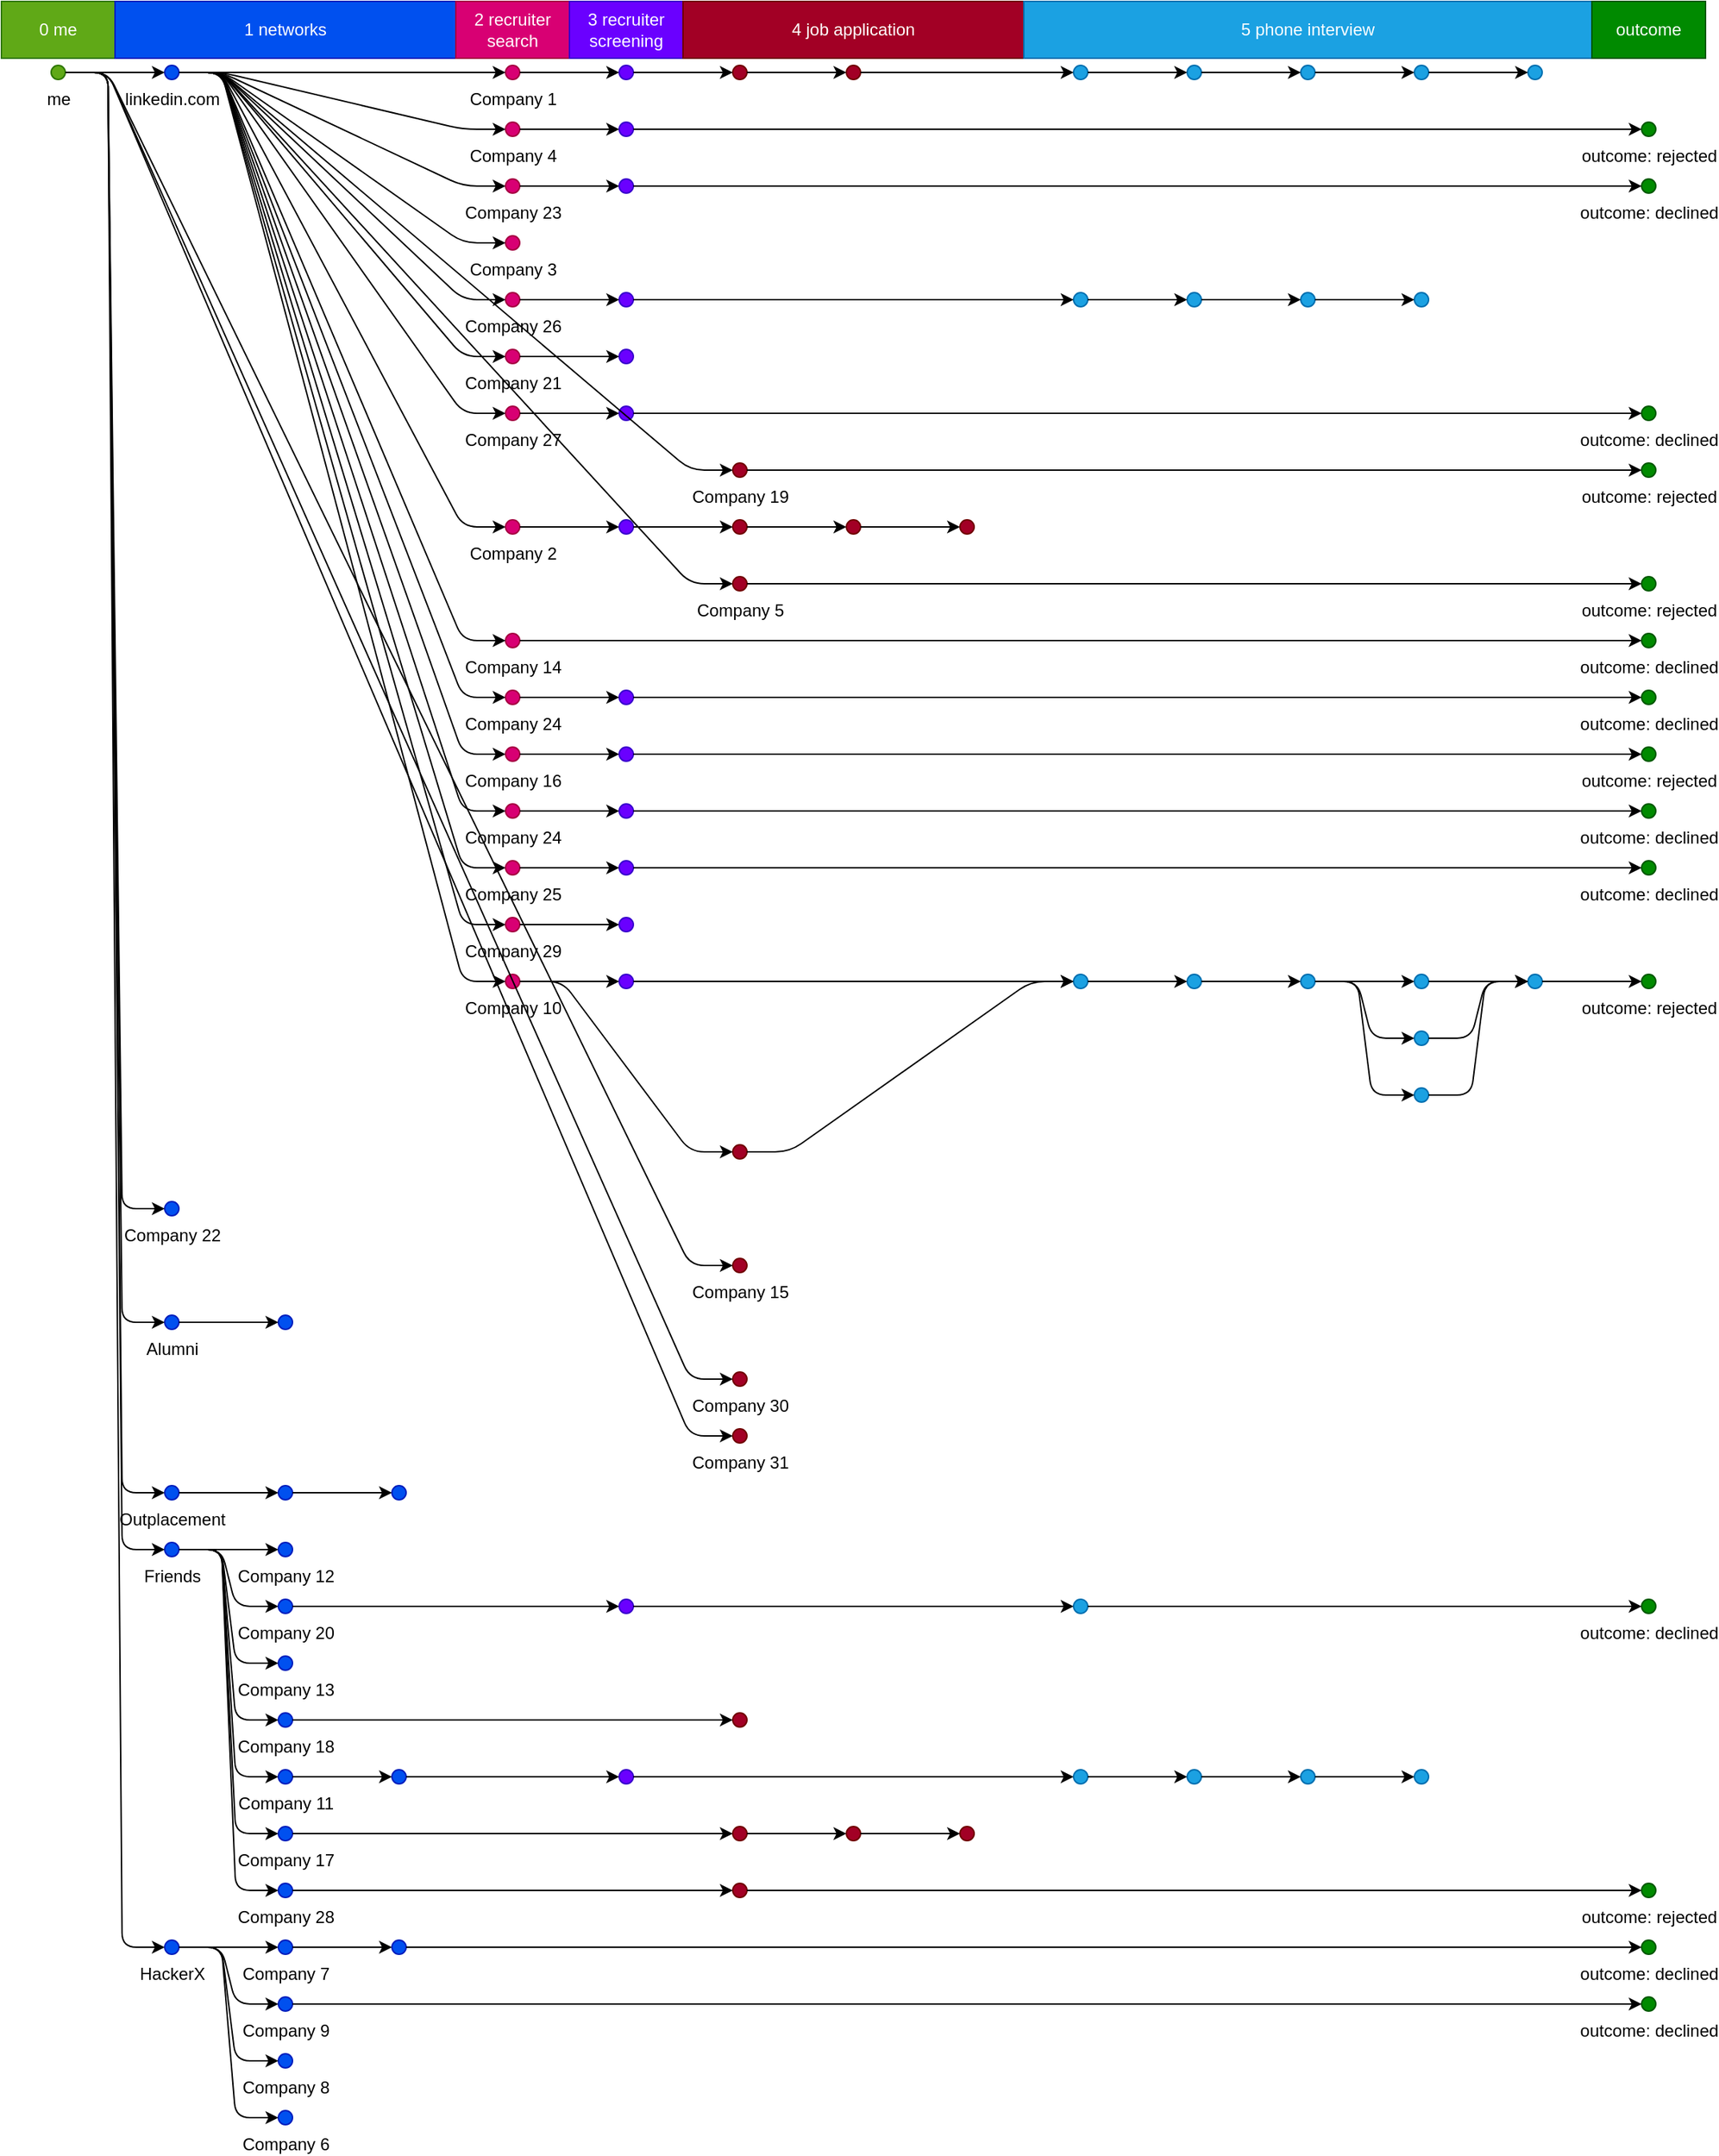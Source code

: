 <mxGraphModel dx="640" dy="480">
	<root>
		<mxCell id="root" style=""></mxCell>
		<mxCell id="layer1" style="" parent="root"></mxCell>
		<mxCell id="0 me" value="0 me" style="html=1;whiteSpace=wrap;fontColor=#ffffff;strokeColor=#2D7600;fillColor=#60A917;" parent="layer1" vertex="1">
			<mxGeometry width="80" height="40" as="geometry"></mxGeometry>
		</mxCell>
		<mxCell id="1 networks" value="1 networks" style="whiteSpace=wrap;fontColor=#ffffff;strokeColor=#001DBC;fillColor=#0050ef;html=1;" parent="layer1" vertex="1">
			<mxGeometry x="80" width="240" height="40" as="geometry"></mxGeometry>
		</mxCell>
		<mxCell id="2 recruiter search" value="2 recruiter search" style="strokeColor=#A50040;fillColor=#d80073;html=1;whiteSpace=wrap;fontColor=#ffffff;" parent="layer1" vertex="1">
			<mxGeometry x="320" width="80" height="40" as="geometry"></mxGeometry>
		</mxCell>
		<mxCell id="3 recruiter screening" value="3 recruiter screening" style="fillColor=#6a00ff;html=1;whiteSpace=wrap;fontColor=#ffffff;strokeColor=#3700CC;" parent="layer1" vertex="1">
			<mxGeometry x="400" width="80" height="40" as="geometry"></mxGeometry>
		</mxCell>
		<mxCell id="4 job application" value="4 job application" style="html=1;whiteSpace=wrap;fontColor=#ffffff;strokeColor=#6F0000;fillColor=#a20025;" parent="layer1" vertex="1">
			<mxGeometry x="480" width="240" height="40" as="geometry"></mxGeometry>
		</mxCell>
		<mxCell id="5 phone interview" value="5 phone interview" style="fontColor=#ffffff;strokeColor=#006EAF;fillColor=#1ba1e2;html=1;whiteSpace=wrap;" parent="layer1" vertex="1">
			<mxGeometry x="720" width="400" height="40" as="geometry"></mxGeometry>
		</mxCell>
		<mxCell id="outcome" value="outcome" style="html=1;whiteSpace=wrap;fontColor=#ffffff;strokeColor=#005700;fillColor=#008a00;" parent="layer1" vertex="1">
			<mxGeometry x="1120" width="80" height="40" as="geometry"></mxGeometry>
		</mxCell>
		<mxCell id="0" value="me" style="labelPosition=center;verticalLabelPosition=bottom;fontColor=#000000;fillColor=#60A917;ellipse;html=1;align=center;verticalAlign=top;strokeColor=#2D7600;aspect=fixed;" parent="layer1" vertex="1">
			<mxGeometry x="35" y="45" width="10" height="10" as="geometry"></mxGeometry>
		</mxCell>
		<mxCell id="linkedin" value="linkedin.com" style="ellipse;html=1;align=center;fillColor=#0050ef;aspect=fixed;labelPosition=center;verticalLabelPosition=bottom;verticalAlign=top;fontColor=#000000;strokeColor=#001DBC;" parent="layer1" vertex="1">
			<mxGeometry x="115" y="45" width="10" height="10" as="geometry"></mxGeometry>
		</mxCell>
		<mxCell id="1" value="Company 1" style="ellipse;labelPosition=center;align=center;verticalAlign=top;strokeColor=#A50040;aspect=fixed;html=1;verticalLabelPosition=bottom;fontColor=#000000;fillColor=#d80073;" parent="layer1" vertex="1">
			<mxGeometry x="355" y="45" width="10" height="10" as="geometry"></mxGeometry>
		</mxCell>
		<mxCell id="6" style="aspect=fixed;html=1;labelPosition=center;verticalAlign=top;strokeColor=#3700CC;fillColor=#6a00ff;ellipse;verticalLabelPosition=bottom;align=center;fontColor=#000000;" parent="layer1" vertex="1">
			<mxGeometry x="435" y="45" width="10" height="10" as="geometry"></mxGeometry>
		</mxCell>
		<mxCell id="7" style="fontColor=#000000;fillColor=#a20025;html=1;labelPosition=center;verticalLabelPosition=bottom;align=center;verticalAlign=top;ellipse;aspect=fixed;strokeColor=#6F0000;" parent="layer1" vertex="1">
			<mxGeometry x="515" y="45" width="10" height="10" as="geometry"></mxGeometry>
		</mxCell>
		<mxCell id="27" style="fillColor=#a20025;ellipse;labelPosition=center;strokeColor=#6F0000;align=center;verticalAlign=top;fontColor=#000000;aspect=fixed;html=1;verticalLabelPosition=bottom;" parent="layer1" vertex="1">
			<mxGeometry x="595" y="45" width="10" height="10" as="geometry"></mxGeometry>
		</mxCell>
		<mxCell id="53" style="strokeColor=#006EAF;fillColor=#1ba1e2;fontColor=#000000;ellipse;aspect=fixed;html=1;labelPosition=center;verticalLabelPosition=bottom;align=center;verticalAlign=top;" parent="layer1" vertex="1">
			<mxGeometry x="755" y="45" width="10" height="10" as="geometry"></mxGeometry>
		</mxCell>
		<mxCell id="72" style="ellipse;verticalLabelPosition=bottom;fontColor=#000000;strokeColor=#006EAF;verticalAlign=top;fillColor=#1ba1e2;aspect=fixed;html=1;labelPosition=center;align=center;" parent="layer1" vertex="1">
			<mxGeometry x="835" y="45" width="10" height="10" as="geometry"></mxGeometry>
		</mxCell>
		<mxCell id="73" style="aspect=fixed;labelPosition=center;verticalLabelPosition=bottom;fillColor=#1ba1e2;ellipse;html=1;align=center;verticalAlign=top;fontColor=#000000;strokeColor=#006EAF;" parent="layer1" vertex="1">
			<mxGeometry x="915" y="45" width="10" height="10" as="geometry"></mxGeometry>
		</mxCell>
		<mxCell id="74" style="ellipse;html=1;verticalLabelPosition=bottom;verticalAlign=top;strokeColor=#006EAF;aspect=fixed;labelPosition=center;align=center;fontColor=#000000;fillColor=#1ba1e2;" parent="layer1" vertex="1">
			<mxGeometry x="995" y="45" width="10" height="10" as="geometry"></mxGeometry>
		</mxCell>
		<mxCell id="75" style="fontColor=#000000;strokeColor=#006EAF;ellipse;labelPosition=center;align=center;verticalAlign=top;fillColor=#1ba1e2;aspect=fixed;html=1;verticalLabelPosition=bottom;" parent="layer1" vertex="1">
			<mxGeometry x="1075" y="45" width="10" height="10" as="geometry"></mxGeometry>
		</mxCell>
		<mxCell id="74-75" style="orthogonalLoop=1;jettySize=auto;html=1;strokeWidth=1;edgeStyle=entityRelationEdgeStyle;" parent="layer1" edge="1" source="74" target="75">
			<mxGeometry relative="1" as="geometry"></mxGeometry>
		</mxCell>
		<mxCell id="73-74" style="edgeStyle=entityRelationEdgeStyle;orthogonalLoop=1;jettySize=auto;html=1;strokeWidth=1;" parent="layer1" edge="1" source="73" target="74">
			<mxGeometry relative="1" as="geometry"></mxGeometry>
		</mxCell>
		<mxCell id="72-73" style="jettySize=auto;html=1;strokeWidth=1;edgeStyle=entityRelationEdgeStyle;orthogonalLoop=1;" parent="layer1" edge="1" source="72" target="73">
			<mxGeometry relative="1" as="geometry"></mxGeometry>
		</mxCell>
		<mxCell id="53-72" style="edgeStyle=entityRelationEdgeStyle;orthogonalLoop=1;jettySize=auto;html=1;strokeWidth=1;" parent="layer1" edge="1" source="53" target="72">
			<mxGeometry relative="1" as="geometry"></mxGeometry>
		</mxCell>
		<mxCell id="27-53" style="jettySize=auto;html=1;strokeWidth=1;edgeStyle=entityRelationEdgeStyle;orthogonalLoop=1;" parent="layer1" edge="1" source="27" target="53">
			<mxGeometry relative="1" as="geometry"></mxGeometry>
		</mxCell>
		<mxCell id="7-27" style="html=1;strokeWidth=1;edgeStyle=entityRelationEdgeStyle;orthogonalLoop=1;jettySize=auto;" parent="layer1" edge="1" source="7" target="27">
			<mxGeometry relative="1" as="geometry"></mxGeometry>
		</mxCell>
		<mxCell id="6-7" style="edgeStyle=entityRelationEdgeStyle;orthogonalLoop=1;jettySize=auto;html=1;strokeWidth=1;" parent="layer1" edge="1" source="6" target="7">
			<mxGeometry relative="1" as="geometry"></mxGeometry>
		</mxCell>
		<mxCell id="1-6" style="edgeStyle=entityRelationEdgeStyle;orthogonalLoop=1;jettySize=auto;html=1;strokeWidth=1;" parent="layer1" edge="1" source="1" target="6">
			<mxGeometry relative="1" as="geometry"></mxGeometry>
		</mxCell>
		<mxCell id="linkedin-1" style="jettySize=auto;html=1;strokeWidth=1;edgeStyle=entityRelationEdgeStyle;orthogonalLoop=1;" parent="layer1" edge="1" source="linkedin" target="1">
			<mxGeometry relative="1" as="geometry"></mxGeometry>
		</mxCell>
		<mxCell id="5" value="Company 4" style="ellipse;verticalAlign=top;fontColor=#000000;aspect=fixed;html=1;labelPosition=center;verticalLabelPosition=bottom;align=center;strokeColor=#A50040;fillColor=#d80073;" parent="layer1" vertex="1">
			<mxGeometry x="355" y="85" width="10" height="10" as="geometry"></mxGeometry>
		</mxCell>
		<mxCell id="20" style="aspect=fixed;verticalLabelPosition=bottom;strokeColor=#3700CC;fillColor=#6a00ff;ellipse;html=1;labelPosition=center;align=center;verticalAlign=top;fontColor=#000000;" parent="layer1" vertex="1">
			<mxGeometry x="435" y="85" width="10" height="10" as="geometry"></mxGeometry>
		</mxCell>
		<mxCell id="20rejected" value="outcome: rejected" style="ellipse;align=center;fontColor=#000000;fillColor=#008a00;aspect=fixed;html=1;labelPosition=center;verticalLabelPosition=bottom;verticalAlign=top;strokeColor=#005700;" parent="layer1" vertex="1">
			<mxGeometry x="1155" y="85" width="10" height="10" as="geometry"></mxGeometry>
		</mxCell>
		<mxCell id="20-20rejected" style="edgeStyle=entityRelationEdgeStyle;orthogonalLoop=1;jettySize=auto;html=1;strokeWidth=1;" parent="layer1" edge="1" source="20" target="20rejected">
			<mxGeometry relative="1" as="geometry"></mxGeometry>
		</mxCell>
		<mxCell id="5-20" style="edgeStyle=entityRelationEdgeStyle;orthogonalLoop=1;jettySize=auto;html=1;strokeWidth=1;" parent="layer1" edge="1" source="5" target="20">
			<mxGeometry relative="1" as="geometry"></mxGeometry>
		</mxCell>
		<mxCell id="linkedin-5" style="edgeStyle=entityRelationEdgeStyle;orthogonalLoop=1;jettySize=auto;html=1;strokeWidth=1;" parent="layer1" edge="1" source="linkedin" target="5">
			<mxGeometry relative="1" as="geometry"></mxGeometry>
		</mxCell>
		<mxCell id="45" value="Company 23" style="labelPosition=center;verticalLabelPosition=bottom;align=center;verticalAlign=top;fillColor=#d80073;ellipse;aspect=fixed;html=1;fontColor=#000000;strokeColor=#A50040;" parent="layer1" vertex="1">
			<mxGeometry x="355" y="125" width="10" height="10" as="geometry"></mxGeometry>
		</mxCell>
		<mxCell id="46" style="labelPosition=center;verticalAlign=top;fontColor=#000000;fillColor=#6a00ff;ellipse;aspect=fixed;align=center;strokeColor=#3700CC;html=1;verticalLabelPosition=bottom;" parent="layer1" vertex="1">
			<mxGeometry x="435" y="125" width="10" height="10" as="geometry"></mxGeometry>
		</mxCell>
		<mxCell id="46declined" value="outcome: declined" style="align=center;verticalAlign=top;fillColor=#008a00;aspect=fixed;verticalLabelPosition=bottom;labelPosition=center;fontColor=#000000;strokeColor=#005700;ellipse;html=1;" parent="layer1" vertex="1">
			<mxGeometry x="1155" y="125" width="10" height="10" as="geometry"></mxGeometry>
		</mxCell>
		<mxCell id="46-46declined" style="jettySize=auto;html=1;strokeWidth=1;edgeStyle=entityRelationEdgeStyle;orthogonalLoop=1;" parent="layer1" edge="1" source="46" target="46declined">
			<mxGeometry relative="1" as="geometry"></mxGeometry>
		</mxCell>
		<mxCell id="45-46" style="edgeStyle=entityRelationEdgeStyle;orthogonalLoop=1;jettySize=auto;html=1;strokeWidth=1;" parent="layer1" edge="1" source="45" target="46">
			<mxGeometry relative="1" as="geometry"></mxGeometry>
		</mxCell>
		<mxCell id="linkedin-45" style="jettySize=auto;html=1;strokeWidth=1;edgeStyle=entityRelationEdgeStyle;orthogonalLoop=1;" parent="layer1" edge="1" source="linkedin" target="45">
			<mxGeometry relative="1" as="geometry"></mxGeometry>
		</mxCell>
		<mxCell id="3" value="Company 3" style="ellipse;aspect=fixed;labelPosition=center;verticalLabelPosition=bottom;fillColor=#d80073;html=1;align=center;verticalAlign=top;fontColor=#000000;strokeColor=#A50040;" parent="layer1" vertex="1">
			<mxGeometry x="355" y="165" width="10" height="10" as="geometry"></mxGeometry>
		</mxCell>
		<mxCell id="linkedin-3" style="html=1;strokeWidth=1;edgeStyle=entityRelationEdgeStyle;orthogonalLoop=1;jettySize=auto;" parent="layer1" edge="1" source="linkedin" target="3">
			<mxGeometry relative="1" as="geometry"></mxGeometry>
		</mxCell>
		<mxCell id="59" value="Company 26" style="ellipse;aspect=fixed;labelPosition=center;verticalLabelPosition=bottom;verticalAlign=top;fontColor=#000000;html=1;align=center;strokeColor=#A50040;fillColor=#d80073;" parent="layer1" vertex="1">
			<mxGeometry x="355" y="205" width="10" height="10" as="geometry"></mxGeometry>
		</mxCell>
		<mxCell id="60" style="verticalLabelPosition=bottom;strokeColor=#3700CC;fillColor=#6a00ff;ellipse;aspect=fixed;align=center;verticalAlign=top;fontColor=#000000;html=1;labelPosition=center;" parent="layer1" vertex="1">
			<mxGeometry x="435" y="205" width="10" height="10" as="geometry"></mxGeometry>
		</mxCell>
		<mxCell id="68" style="aspect=fixed;verticalLabelPosition=bottom;verticalAlign=top;fontColor=#000000;strokeColor=#006EAF;ellipse;html=1;labelPosition=center;align=center;fillColor=#1ba1e2;" parent="layer1" vertex="1">
			<mxGeometry x="755" y="205" width="10" height="10" as="geometry"></mxGeometry>
		</mxCell>
		<mxCell id="79" style="ellipse;aspect=fixed;align=center;strokeColor=#006EAF;html=1;labelPosition=center;verticalLabelPosition=bottom;verticalAlign=top;fontColor=#000000;fillColor=#1ba1e2;" parent="layer1" vertex="1">
			<mxGeometry x="835" y="205" width="10" height="10" as="geometry"></mxGeometry>
		</mxCell>
		<mxCell id="80" style="aspect=fixed;labelPosition=center;align=center;strokeColor=#006EAF;fontColor=#000000;fillColor=#1ba1e2;ellipse;html=1;verticalLabelPosition=bottom;verticalAlign=top;" parent="layer1" vertex="1">
			<mxGeometry x="915" y="205" width="10" height="10" as="geometry"></mxGeometry>
		</mxCell>
		<mxCell id="81" style="fillColor=#1ba1e2;labelPosition=center;verticalLabelPosition=bottom;html=1;align=center;verticalAlign=top;fontColor=#000000;strokeColor=#006EAF;ellipse;aspect=fixed;" parent="layer1" vertex="1">
			<mxGeometry x="995" y="205" width="10" height="10" as="geometry"></mxGeometry>
		</mxCell>
		<mxCell id="80-81" style="edgeStyle=entityRelationEdgeStyle;orthogonalLoop=1;jettySize=auto;html=1;strokeWidth=1;" parent="layer1" edge="1" source="80" target="81">
			<mxGeometry relative="1" as="geometry"></mxGeometry>
		</mxCell>
		<mxCell id="79-80" style="html=1;strokeWidth=1;edgeStyle=entityRelationEdgeStyle;orthogonalLoop=1;jettySize=auto;" parent="layer1" edge="1" source="79" target="80">
			<mxGeometry relative="1" as="geometry"></mxGeometry>
		</mxCell>
		<mxCell id="68-79" style="edgeStyle=entityRelationEdgeStyle;orthogonalLoop=1;jettySize=auto;html=1;strokeWidth=1;" parent="layer1" edge="1" source="68" target="79">
			<mxGeometry relative="1" as="geometry"></mxGeometry>
		</mxCell>
		<mxCell id="60-68" style="edgeStyle=entityRelationEdgeStyle;orthogonalLoop=1;jettySize=auto;html=1;strokeWidth=1;" parent="layer1" edge="1" source="60" target="68">
			<mxGeometry relative="1" as="geometry"></mxGeometry>
		</mxCell>
		<mxCell id="59-60" style="edgeStyle=entityRelationEdgeStyle;orthogonalLoop=1;jettySize=auto;html=1;strokeWidth=1;" parent="layer1" edge="1" source="59" target="60">
			<mxGeometry relative="1" as="geometry"></mxGeometry>
		</mxCell>
		<mxCell id="linkedin-59" style="html=1;strokeWidth=1;edgeStyle=entityRelationEdgeStyle;orthogonalLoop=1;jettySize=auto;" parent="layer1" edge="1" source="linkedin" target="59">
			<mxGeometry relative="1" as="geometry"></mxGeometry>
		</mxCell>
		<mxCell id="41" value="Company 21" style="fillColor=#d80073;html=1;verticalLabelPosition=bottom;fontColor=#000000;align=center;verticalAlign=top;strokeColor=#A50040;ellipse;aspect=fixed;labelPosition=center;" parent="layer1" vertex="1">
			<mxGeometry x="355" y="245" width="10" height="10" as="geometry"></mxGeometry>
		</mxCell>
		<mxCell id="43" style="fillColor=#6a00ff;ellipse;aspect=fixed;labelPosition=center;align=center;strokeColor=#3700CC;html=1;verticalLabelPosition=bottom;verticalAlign=top;fontColor=#000000;" parent="layer1" vertex="1">
			<mxGeometry x="435" y="245" width="10" height="10" as="geometry"></mxGeometry>
		</mxCell>
		<mxCell id="41-43" style="orthogonalLoop=1;jettySize=auto;html=1;strokeWidth=1;edgeStyle=entityRelationEdgeStyle;" parent="layer1" edge="1" source="41" target="43">
			<mxGeometry relative="1" as="geometry"></mxGeometry>
		</mxCell>
		<mxCell id="linkedin-41" style="edgeStyle=entityRelationEdgeStyle;orthogonalLoop=1;jettySize=auto;html=1;strokeWidth=1;" parent="layer1" edge="1" source="linkedin" target="41">
			<mxGeometry relative="1" as="geometry"></mxGeometry>
		</mxCell>
		<mxCell id="62" value="Company 27" style="ellipse;aspect=fixed;verticalLabelPosition=bottom;fontColor=#000000;fillColor=#d80073;html=1;labelPosition=center;align=center;verticalAlign=top;strokeColor=#A50040;" parent="layer1" vertex="1">
			<mxGeometry x="355" y="285" width="10" height="10" as="geometry"></mxGeometry>
		</mxCell>
		<mxCell id="63" style="strokeColor=#3700CC;verticalLabelPosition=bottom;fontColor=#000000;html=1;labelPosition=center;align=center;verticalAlign=top;fillColor=#6a00ff;ellipse;aspect=fixed;" parent="layer1" vertex="1">
			<mxGeometry x="435" y="285" width="10" height="10" as="geometry"></mxGeometry>
		</mxCell>
		<mxCell id="63declined" value="outcome: declined" style="aspect=fixed;verticalAlign=top;strokeColor=#005700;ellipse;html=1;labelPosition=center;verticalLabelPosition=bottom;align=center;fontColor=#000000;fillColor=#008a00;" parent="layer1" vertex="1">
			<mxGeometry x="1155" y="285" width="10" height="10" as="geometry"></mxGeometry>
		</mxCell>
		<mxCell id="63-63declined" style="orthogonalLoop=1;jettySize=auto;html=1;strokeWidth=1;edgeStyle=entityRelationEdgeStyle;" parent="layer1" edge="1" source="63" target="63declined">
			<mxGeometry relative="1" as="geometry"></mxGeometry>
		</mxCell>
		<mxCell id="62-63" style="html=1;strokeWidth=1;edgeStyle=entityRelationEdgeStyle;orthogonalLoop=1;jettySize=auto;" parent="layer1" edge="1" source="62" target="63">
			<mxGeometry relative="1" as="geometry"></mxGeometry>
		</mxCell>
		<mxCell id="linkedin-62" style="edgeStyle=entityRelationEdgeStyle;orthogonalLoop=1;jettySize=auto;html=1;strokeWidth=1;" parent="layer1" edge="1" source="linkedin" target="62">
			<mxGeometry relative="1" as="geometry"></mxGeometry>
		</mxCell>
		<mxCell id="37" value="Company 19" style="ellipse;aspect=fixed;verticalAlign=top;fontColor=#000000;fillColor=#a20025;html=1;labelPosition=center;verticalLabelPosition=bottom;align=center;strokeColor=#6F0000;" parent="layer1" vertex="1">
			<mxGeometry x="515" y="325" width="10" height="10" as="geometry"></mxGeometry>
		</mxCell>
		<mxCell id="37rejected" value="outcome: rejected" style="aspect=fixed;html=1;ellipse;labelPosition=center;verticalLabelPosition=bottom;align=center;verticalAlign=top;fontColor=#000000;strokeColor=#005700;fillColor=#008a00;" parent="layer1" vertex="1">
			<mxGeometry x="1155" y="325" width="10" height="10" as="geometry"></mxGeometry>
		</mxCell>
		<mxCell id="37-37rejected" style="strokeWidth=1;edgeStyle=entityRelationEdgeStyle;orthogonalLoop=1;jettySize=auto;html=1;" parent="layer1" edge="1" source="37" target="37rejected">
			<mxGeometry relative="1" as="geometry"></mxGeometry>
		</mxCell>
		<mxCell id="linkedin-37" style="edgeStyle=entityRelationEdgeStyle;orthogonalLoop=1;jettySize=auto;html=1;strokeWidth=1;" parent="layer1" edge="1" source="linkedin" target="37">
			<mxGeometry relative="1" as="geometry"></mxGeometry>
		</mxCell>
		<mxCell id="2" value="Company 2" style="ellipse;aspect=fixed;html=1;labelPosition=center;verticalLabelPosition=bottom;verticalAlign=top;fillColor=#d80073;align=center;fontColor=#000000;strokeColor=#A50040;" parent="layer1" vertex="1">
			<mxGeometry x="355" y="365" width="10" height="10" as="geometry"></mxGeometry>
		</mxCell>
		<mxCell id="9" style="ellipse;aspect=fixed;fontColor=#000000;strokeColor=#3700CC;fillColor=#6a00ff;html=1;labelPosition=center;verticalLabelPosition=bottom;align=center;verticalAlign=top;" parent="layer1" vertex="1">
			<mxGeometry x="435" y="365" width="10" height="10" as="geometry"></mxGeometry>
		</mxCell>
		<mxCell id="23" style="labelPosition=center;fillColor=#a20025;ellipse;aspect=fixed;align=center;verticalAlign=top;fontColor=#000000;strokeColor=#6F0000;html=1;verticalLabelPosition=bottom;" parent="layer1" vertex="1">
			<mxGeometry x="515" y="365" width="10" height="10" as="geometry"></mxGeometry>
		</mxCell>
		<mxCell id="57" style="ellipse;strokeColor=#6F0000;verticalAlign=top;fontColor=#000000;fillColor=#a20025;aspect=fixed;html=1;labelPosition=center;verticalLabelPosition=bottom;align=center;" parent="layer1" vertex="1">
			<mxGeometry x="595" y="365" width="10" height="10" as="geometry"></mxGeometry>
		</mxCell>
		<mxCell id="77" style="ellipse;aspect=fixed;labelPosition=center;verticalAlign=top;strokeColor=#6F0000;fillColor=#a20025;html=1;verticalLabelPosition=bottom;align=center;fontColor=#000000;" parent="layer1" vertex="1">
			<mxGeometry x="675" y="365" width="10" height="10" as="geometry"></mxGeometry>
		</mxCell>
		<mxCell id="57-77" style="edgeStyle=entityRelationEdgeStyle;orthogonalLoop=1;jettySize=auto;html=1;strokeWidth=1;" parent="layer1" edge="1" source="57" target="77">
			<mxGeometry relative="1" as="geometry"></mxGeometry>
		</mxCell>
		<mxCell id="23-57" style="jettySize=auto;html=1;strokeWidth=1;edgeStyle=entityRelationEdgeStyle;orthogonalLoop=1;" parent="layer1" edge="1" source="23" target="57">
			<mxGeometry relative="1" as="geometry"></mxGeometry>
		</mxCell>
		<mxCell id="9-23" style="orthogonalLoop=1;jettySize=auto;html=1;strokeWidth=1;edgeStyle=entityRelationEdgeStyle;" parent="layer1" edge="1" source="9" target="23">
			<mxGeometry relative="1" as="geometry"></mxGeometry>
		</mxCell>
		<mxCell id="2-9" style="edgeStyle=entityRelationEdgeStyle;orthogonalLoop=1;jettySize=auto;html=1;strokeWidth=1;" parent="layer1" edge="1" source="2" target="9">
			<mxGeometry relative="1" as="geometry"></mxGeometry>
		</mxCell>
		<mxCell id="linkedin-2" style="edgeStyle=entityRelationEdgeStyle;orthogonalLoop=1;jettySize=auto;html=1;strokeWidth=1;" parent="layer1" edge="1" source="linkedin" target="2">
			<mxGeometry relative="1" as="geometry"></mxGeometry>
		</mxCell>
		<mxCell id="8" value="Company 5" style="aspect=fixed;labelPosition=center;verticalLabelPosition=bottom;align=center;ellipse;html=1;verticalAlign=top;fontColor=#000000;strokeColor=#6F0000;fillColor=#a20025;" parent="layer1" vertex="1">
			<mxGeometry x="515" y="405" width="10" height="10" as="geometry"></mxGeometry>
		</mxCell>
		<mxCell id="8rejected" value="outcome: rejected" style="aspect=fixed;align=center;verticalAlign=top;verticalLabelPosition=bottom;fontColor=#000000;strokeColor=#005700;fillColor=#008a00;ellipse;html=1;labelPosition=center;" parent="layer1" vertex="1">
			<mxGeometry x="1155" y="405" width="10" height="10" as="geometry"></mxGeometry>
		</mxCell>
		<mxCell id="8-8rejected" style="strokeWidth=1;edgeStyle=entityRelationEdgeStyle;orthogonalLoop=1;jettySize=auto;html=1;" parent="layer1" edge="1" source="8" target="8rejected">
			<mxGeometry relative="1" as="geometry"></mxGeometry>
		</mxCell>
		<mxCell id="linkedin-8" style="edgeStyle=entityRelationEdgeStyle;orthogonalLoop=1;jettySize=auto;html=1;strokeWidth=1;" parent="layer1" edge="1" source="linkedin" target="8">
			<mxGeometry relative="1" as="geometry"></mxGeometry>
		</mxCell>
		<mxCell id="24" value="Company 14" style="align=center;strokeColor=#A50040;html=1;labelPosition=center;verticalLabelPosition=bottom;verticalAlign=top;fontColor=#000000;fillColor=#d80073;ellipse;aspect=fixed;" parent="layer1" vertex="1">
			<mxGeometry x="355" y="445" width="10" height="10" as="geometry"></mxGeometry>
		</mxCell>
		<mxCell id="24declined" value="outcome: declined" style="ellipse;html=1;labelPosition=center;align=center;fillColor=#008a00;aspect=fixed;verticalLabelPosition=bottom;verticalAlign=top;fontColor=#000000;strokeColor=#005700;" parent="layer1" vertex="1">
			<mxGeometry x="1155" y="445" width="10" height="10" as="geometry"></mxGeometry>
		</mxCell>
		<mxCell id="24-24declined" style="edgeStyle=entityRelationEdgeStyle;orthogonalLoop=1;jettySize=auto;html=1;strokeWidth=1;" parent="layer1" edge="1" source="24" target="24declined">
			<mxGeometry relative="1" as="geometry"></mxGeometry>
		</mxCell>
		<mxCell id="linkedin-24" style="orthogonalLoop=1;jettySize=auto;html=1;strokeWidth=1;edgeStyle=entityRelationEdgeStyle;" parent="layer1" edge="1" source="linkedin" target="24">
			<mxGeometry relative="1" as="geometry"></mxGeometry>
		</mxCell>
		<mxCell id="47" value="Company 24" style="strokeColor=#A50040;fillColor=#d80073;html=1;labelPosition=center;verticalLabelPosition=bottom;fontColor=#000000;ellipse;aspect=fixed;align=center;verticalAlign=top;" parent="layer1" vertex="1">
			<mxGeometry x="355" y="485" width="10" height="10" as="geometry"></mxGeometry>
		</mxCell>
		<mxCell id="48" style="fontColor=#000000;strokeColor=#3700CC;fillColor=#6a00ff;ellipse;html=1;labelPosition=center;align=center;verticalAlign=top;aspect=fixed;verticalLabelPosition=bottom;" parent="layer1" vertex="1">
			<mxGeometry x="435" y="485" width="10" height="10" as="geometry"></mxGeometry>
		</mxCell>
		<mxCell id="48declined" value="outcome: declined" style="html=1;align=center;verticalAlign=top;strokeColor=#005700;aspect=fixed;labelPosition=center;verticalLabelPosition=bottom;fontColor=#000000;fillColor=#008a00;ellipse;" parent="layer1" vertex="1">
			<mxGeometry x="1155" y="485" width="10" height="10" as="geometry"></mxGeometry>
		</mxCell>
		<mxCell id="48-48declined" style="edgeStyle=entityRelationEdgeStyle;orthogonalLoop=1;jettySize=auto;html=1;strokeWidth=1;" parent="layer1" edge="1" source="48" target="48declined">
			<mxGeometry relative="1" as="geometry"></mxGeometry>
		</mxCell>
		<mxCell id="47-48" style="edgeStyle=entityRelationEdgeStyle;orthogonalLoop=1;jettySize=auto;html=1;strokeWidth=1;" parent="layer1" edge="1" source="47" target="48">
			<mxGeometry relative="1" as="geometry"></mxGeometry>
		</mxCell>
		<mxCell id="linkedin-47" style="html=1;strokeWidth=1;edgeStyle=entityRelationEdgeStyle;orthogonalLoop=1;jettySize=auto;" parent="layer1" edge="1" source="linkedin" target="47">
			<mxGeometry relative="1" as="geometry"></mxGeometry>
		</mxCell>
		<mxCell id="31" value="Company 16" style="ellipse;verticalLabelPosition=bottom;align=center;verticalAlign=top;fillColor=#d80073;aspect=fixed;html=1;labelPosition=center;fontColor=#000000;strokeColor=#A50040;" parent="layer1" vertex="1">
			<mxGeometry x="355" y="525" width="10" height="10" as="geometry"></mxGeometry>
		</mxCell>
		<mxCell id="32" style="labelPosition=center;fontColor=#000000;fillColor=#6a00ff;ellipse;aspect=fixed;html=1;verticalLabelPosition=bottom;align=center;verticalAlign=top;strokeColor=#3700CC;" parent="layer1" vertex="1">
			<mxGeometry x="435" y="525" width="10" height="10" as="geometry"></mxGeometry>
		</mxCell>
		<mxCell id="32rejected" value="outcome: rejected" style="fillColor=#008a00;aspect=fixed;labelPosition=center;verticalLabelPosition=bottom;align=center;verticalAlign=top;fontColor=#000000;ellipse;html=1;strokeColor=#005700;" parent="layer1" vertex="1">
			<mxGeometry x="1155" y="525" width="10" height="10" as="geometry"></mxGeometry>
		</mxCell>
		<mxCell id="32-32rejected" style="strokeWidth=1;edgeStyle=entityRelationEdgeStyle;orthogonalLoop=1;jettySize=auto;html=1;" parent="layer1" edge="1" source="32" target="32rejected">
			<mxGeometry relative="1" as="geometry"></mxGeometry>
		</mxCell>
		<mxCell id="31-32" style="strokeWidth=1;edgeStyle=entityRelationEdgeStyle;orthogonalLoop=1;jettySize=auto;html=1;" parent="layer1" edge="1" source="31" target="32">
			<mxGeometry relative="1" as="geometry"></mxGeometry>
		</mxCell>
		<mxCell id="linkedin-31" style="edgeStyle=entityRelationEdgeStyle;orthogonalLoop=1;jettySize=auto;html=1;strokeWidth=1;" parent="layer1" edge="1" source="linkedin" target="31">
			<mxGeometry relative="1" as="geometry"></mxGeometry>
		</mxCell>
		<mxCell id="64" value="Company 24" style="ellipse;labelPosition=center;verticalLabelPosition=bottom;verticalAlign=top;fontColor=#000000;fillColor=#d80073;aspect=fixed;html=1;align=center;strokeColor=#A50040;" parent="layer1" vertex="1">
			<mxGeometry x="355" y="565" width="10" height="10" as="geometry"></mxGeometry>
		</mxCell>
		<mxCell id="67" style="labelPosition=center;fillColor=#6a00ff;ellipse;aspect=fixed;align=center;verticalAlign=top;fontColor=#000000;strokeColor=#3700CC;html=1;verticalLabelPosition=bottom;" parent="layer1" vertex="1">
			<mxGeometry x="435" y="565" width="10" height="10" as="geometry"></mxGeometry>
		</mxCell>
		<mxCell id="67declined" value="outcome: declined" style="align=center;verticalAlign=top;strokeColor=#005700;fillColor=#008a00;ellipse;aspect=fixed;html=1;labelPosition=center;verticalLabelPosition=bottom;fontColor=#000000;" parent="layer1" vertex="1">
			<mxGeometry x="1155" y="565" width="10" height="10" as="geometry"></mxGeometry>
		</mxCell>
		<mxCell id="67-67declined" style="jettySize=auto;html=1;strokeWidth=1;edgeStyle=entityRelationEdgeStyle;orthogonalLoop=1;" parent="layer1" edge="1" source="67" target="67declined">
			<mxGeometry relative="1" as="geometry"></mxGeometry>
		</mxCell>
		<mxCell id="64-67" style="jettySize=auto;html=1;strokeWidth=1;edgeStyle=entityRelationEdgeStyle;orthogonalLoop=1;" parent="layer1" edge="1" source="64" target="67">
			<mxGeometry relative="1" as="geometry"></mxGeometry>
		</mxCell>
		<mxCell id="linkedin-64" style="edgeStyle=entityRelationEdgeStyle;orthogonalLoop=1;jettySize=auto;html=1;strokeWidth=1;" parent="layer1" edge="1" source="linkedin" target="64">
			<mxGeometry relative="1" as="geometry"></mxGeometry>
		</mxCell>
		<mxCell id="49" value="Company 25" style="ellipse;labelPosition=center;verticalLabelPosition=bottom;align=center;fillColor=#d80073;aspect=fixed;html=1;verticalAlign=top;fontColor=#000000;strokeColor=#A50040;" parent="layer1" vertex="1">
			<mxGeometry x="355" y="605" width="10" height="10" as="geometry"></mxGeometry>
		</mxCell>
		<mxCell id="50" style="aspect=fixed;html=1;verticalLabelPosition=bottom;align=center;verticalAlign=top;fillColor=#6a00ff;ellipse;labelPosition=center;fontColor=#000000;strokeColor=#3700CC;" parent="layer1" vertex="1">
			<mxGeometry x="435" y="605" width="10" height="10" as="geometry"></mxGeometry>
		</mxCell>
		<mxCell id="50declined" value="outcome: declined" style="ellipse;aspect=fixed;html=1;verticalLabelPosition=bottom;align=center;fontColor=#000000;labelPosition=center;verticalAlign=top;strokeColor=#005700;fillColor=#008a00;" parent="layer1" vertex="1">
			<mxGeometry x="1155" y="605" width="10" height="10" as="geometry"></mxGeometry>
		</mxCell>
		<mxCell id="50-50declined" style="html=1;strokeWidth=1;edgeStyle=entityRelationEdgeStyle;orthogonalLoop=1;jettySize=auto;" parent="layer1" edge="1" source="50" target="50declined">
			<mxGeometry relative="1" as="geometry"></mxGeometry>
		</mxCell>
		<mxCell id="49-50" style="edgeStyle=entityRelationEdgeStyle;orthogonalLoop=1;jettySize=auto;html=1;strokeWidth=1;" parent="layer1" edge="1" source="49" target="50">
			<mxGeometry relative="1" as="geometry"></mxGeometry>
		</mxCell>
		<mxCell id="linkedin-49" style="edgeStyle=entityRelationEdgeStyle;orthogonalLoop=1;jettySize=auto;html=1;strokeWidth=1;" parent="layer1" edge="1" source="linkedin" target="49">
			<mxGeometry relative="1" as="geometry"></mxGeometry>
		</mxCell>
		<mxCell id="65" value="Company 29" style="ellipse;labelPosition=center;verticalLabelPosition=bottom;align=center;fontColor=#000000;strokeColor=#A50040;fillColor=#d80073;aspect=fixed;html=1;verticalAlign=top;" parent="layer1" vertex="1">
			<mxGeometry x="355" y="645" width="10" height="10" as="geometry"></mxGeometry>
		</mxCell>
		<mxCell id="66" style="html=1;align=center;verticalAlign=top;fontColor=#000000;fillColor=#6a00ff;aspect=fixed;labelPosition=center;verticalLabelPosition=bottom;strokeColor=#3700CC;ellipse;" parent="layer1" vertex="1">
			<mxGeometry x="435" y="645" width="10" height="10" as="geometry"></mxGeometry>
		</mxCell>
		<mxCell id="65-66" style="jettySize=auto;html=1;strokeWidth=1;edgeStyle=entityRelationEdgeStyle;orthogonalLoop=1;" parent="layer1" edge="1" source="65" target="66">
			<mxGeometry relative="1" as="geometry"></mxGeometry>
		</mxCell>
		<mxCell id="linkedin-65" style="strokeWidth=1;edgeStyle=entityRelationEdgeStyle;orthogonalLoop=1;jettySize=auto;html=1;" parent="layer1" edge="1" source="linkedin" target="65">
			<mxGeometry relative="1" as="geometry"></mxGeometry>
		</mxCell>
		<mxCell id="15" value="Company 10" style="ellipse;verticalAlign=top;strokeColor=#A50040;fillColor=#d80073;aspect=fixed;html=1;labelPosition=center;verticalLabelPosition=bottom;align=center;fontColor=#000000;" parent="layer1" vertex="1">
			<mxGeometry x="355" y="685" width="10" height="10" as="geometry"></mxGeometry>
		</mxCell>
		<mxCell id="44" style="aspect=fixed;labelPosition=center;verticalLabelPosition=bottom;ellipse;html=1;align=center;verticalAlign=top;fontColor=#000000;strokeColor=#3700CC;fillColor=#6a00ff;" parent="layer1" vertex="1">
			<mxGeometry x="435" y="685" width="10" height="10" as="geometry"></mxGeometry>
		</mxCell>
		<mxCell id="55" style="labelPosition=center;verticalAlign=top;fontColor=#000000;strokeColor=#006EAF;ellipse;aspect=fixed;html=1;verticalLabelPosition=bottom;align=center;fillColor=#1ba1e2;" parent="layer1" vertex="1">
			<mxGeometry x="755" y="685" width="10" height="10" as="geometry"></mxGeometry>
		</mxCell>
		<mxCell id="56" style="verticalLabelPosition=bottom;fontColor=#000000;fillColor=#1ba1e2;ellipse;aspect=fixed;html=1;labelPosition=center;align=center;verticalAlign=top;strokeColor=#006EAF;" parent="layer1" vertex="1">
			<mxGeometry x="835" y="685" width="10" height="10" as="geometry"></mxGeometry>
		</mxCell>
		<mxCell id="58" style="strokeColor=#006EAF;fillColor=#1ba1e2;ellipse;html=1;align=center;verticalAlign=top;aspect=fixed;labelPosition=center;verticalLabelPosition=bottom;fontColor=#000000;" parent="layer1" vertex="1">
			<mxGeometry x="915" y="685" width="10" height="10" as="geometry"></mxGeometry>
		</mxCell>
		<mxCell id="71" style="align=center;verticalAlign=top;fontColor=#000000;fillColor=#1ba1e2;aspect=fixed;html=1;verticalLabelPosition=bottom;strokeColor=#006EAF;ellipse;labelPosition=center;" parent="layer1" vertex="1">
			<mxGeometry x="995" y="685" width="10" height="10" as="geometry"></mxGeometry>
		</mxCell>
		<mxCell id="83" style="ellipse;aspect=fixed;labelPosition=center;verticalAlign=top;fontColor=#000000;strokeColor=#006EAF;html=1;verticalLabelPosition=bottom;align=center;fillColor=#1ba1e2;" parent="layer1" vertex="1">
			<mxGeometry x="1075" y="685" width="10" height="10" as="geometry"></mxGeometry>
		</mxCell>
		<mxCell id="83rejected" value="outcome: rejected" style="verticalAlign=top;fontColor=#000000;ellipse;aspect=fixed;align=center;strokeColor=#005700;fillColor=#008a00;html=1;labelPosition=center;verticalLabelPosition=bottom;" parent="layer1" vertex="1">
			<mxGeometry x="1155" y="685" width="10" height="10" as="geometry"></mxGeometry>
		</mxCell>
		<mxCell id="83-83rejected" style="strokeWidth=1;edgeStyle=entityRelationEdgeStyle;orthogonalLoop=1;jettySize=auto;html=1;" parent="layer1" edge="1" source="83" target="83rejected">
			<mxGeometry relative="1" as="geometry"></mxGeometry>
		</mxCell>
		<mxCell id="71-83" style="html=1;strokeWidth=1;edgeStyle=entityRelationEdgeStyle;orthogonalLoop=1;jettySize=auto;" parent="layer1" edge="1" source="71" target="83">
			<mxGeometry relative="1" as="geometry"></mxGeometry>
		</mxCell>
		<mxCell id="58-71" style="orthogonalLoop=1;jettySize=auto;html=1;strokeWidth=1;edgeStyle=entityRelationEdgeStyle;" parent="layer1" edge="1" source="58" target="71">
			<mxGeometry relative="1" as="geometry"></mxGeometry>
		</mxCell>
		<mxCell id="70" style="aspect=fixed;html=1;fontColor=#000000;fillColor=#1ba1e2;ellipse;labelPosition=center;verticalLabelPosition=bottom;align=center;verticalAlign=top;strokeColor=#006EAF;" parent="layer1" vertex="1">
			<mxGeometry x="995" y="725" width="10" height="10" as="geometry"></mxGeometry>
		</mxCell>
		<mxCell id="70-83" style="strokeWidth=1;edgeStyle=entityRelationEdgeStyle;orthogonalLoop=1;jettySize=auto;html=1;" parent="layer1" edge="1" source="70" target="83">
			<mxGeometry relative="1" as="geometry"></mxGeometry>
		</mxCell>
		<mxCell id="58-70" style="edgeStyle=entityRelationEdgeStyle;orthogonalLoop=1;jettySize=auto;html=1;strokeWidth=1;" parent="layer1" edge="1" source="58" target="70">
			<mxGeometry relative="1" as="geometry"></mxGeometry>
		</mxCell>
		<mxCell id="69" style="ellipse;fontColor=#000000;fillColor=#1ba1e2;aspect=fixed;html=1;labelPosition=center;verticalLabelPosition=bottom;align=center;verticalAlign=top;strokeColor=#006EAF;" parent="layer1" vertex="1">
			<mxGeometry x="995" y="765" width="10" height="10" as="geometry"></mxGeometry>
		</mxCell>
		<mxCell id="69-83" style="orthogonalLoop=1;jettySize=auto;html=1;strokeWidth=1;edgeStyle=entityRelationEdgeStyle;" parent="layer1" edge="1" source="69" target="83">
			<mxGeometry relative="1" as="geometry"></mxGeometry>
		</mxCell>
		<mxCell id="58-69" style="html=1;strokeWidth=1;edgeStyle=entityRelationEdgeStyle;orthogonalLoop=1;jettySize=auto;" parent="layer1" edge="1" source="58" target="69">
			<mxGeometry relative="1" as="geometry"></mxGeometry>
		</mxCell>
		<mxCell id="56-58" style="jettySize=auto;html=1;strokeWidth=1;edgeStyle=entityRelationEdgeStyle;orthogonalLoop=1;" parent="layer1" edge="1" source="56" target="58">
			<mxGeometry relative="1" as="geometry"></mxGeometry>
		</mxCell>
		<mxCell id="55-56" style="edgeStyle=entityRelationEdgeStyle;orthogonalLoop=1;jettySize=auto;html=1;strokeWidth=1;" parent="layer1" edge="1" source="55" target="56">
			<mxGeometry relative="1" as="geometry"></mxGeometry>
		</mxCell>
		<mxCell id="44-55" style="edgeStyle=entityRelationEdgeStyle;orthogonalLoop=1;jettySize=auto;html=1;strokeWidth=1;" parent="layer1" edge="1" source="44" target="55">
			<mxGeometry relative="1" as="geometry"></mxGeometry>
		</mxCell>
		<mxCell id="15-44" style="edgeStyle=entityRelationEdgeStyle;orthogonalLoop=1;jettySize=auto;html=1;strokeWidth=1;" parent="layer1" edge="1" source="15" target="44">
			<mxGeometry relative="1" as="geometry"></mxGeometry>
		</mxCell>
		<mxCell id="16" style="aspect=fixed;align=center;fontColor=#000000;strokeColor=#6F0000;ellipse;html=1;labelPosition=center;verticalLabelPosition=bottom;verticalAlign=top;fillColor=#a20025;" parent="layer1" vertex="1">
			<mxGeometry x="515" y="805" width="10" height="10" as="geometry"></mxGeometry>
		</mxCell>
		<mxCell id="16-55" style="html=1;strokeWidth=1;edgeStyle=entityRelationEdgeStyle;orthogonalLoop=1;jettySize=auto;" parent="layer1" edge="1" source="16" target="55">
			<mxGeometry relative="1" as="geometry"></mxGeometry>
		</mxCell>
		<mxCell id="15-16" style="edgeStyle=entityRelationEdgeStyle;orthogonalLoop=1;jettySize=auto;html=1;strokeWidth=1;" parent="layer1" edge="1" source="15" target="16">
			<mxGeometry relative="1" as="geometry"></mxGeometry>
		</mxCell>
		<mxCell id="linkedin-15" style="edgeStyle=entityRelationEdgeStyle;orthogonalLoop=1;jettySize=auto;html=1;strokeWidth=1;" parent="layer1" edge="1" source="linkedin" target="15">
			<mxGeometry relative="1" as="geometry"></mxGeometry>
		</mxCell>
		<mxCell id="0-linkedin" style="edgeStyle=entityRelationEdgeStyle;orthogonalLoop=1;jettySize=auto;html=1;strokeWidth=1;" parent="layer1" edge="1" source="0" target="linkedin">
			<mxGeometry relative="1" as="geometry"></mxGeometry>
		</mxCell>
		<mxCell id="42" value="Company 22" style="fillColor=#0050ef;ellipse;verticalLabelPosition=bottom;fontColor=#000000;align=center;verticalAlign=top;strokeColor=#001DBC;aspect=fixed;html=1;labelPosition=center;" parent="layer1" vertex="1">
			<mxGeometry x="115" y="845" width="10" height="10" as="geometry"></mxGeometry>
		</mxCell>
		<mxCell id="0-42" style="html=1;strokeWidth=1;edgeStyle=entityRelationEdgeStyle;orthogonalLoop=1;jettySize=auto;" parent="layer1" edge="1" source="0" target="42">
			<mxGeometry relative="1" as="geometry"></mxGeometry>
		</mxCell>
		<mxCell id="30" value="Company 15" style="aspect=fixed;verticalLabelPosition=bottom;verticalAlign=top;fontColor=#000000;ellipse;labelPosition=center;align=center;strokeColor=#6F0000;fillColor=#a20025;html=1;" parent="layer1" vertex="1">
			<mxGeometry x="515" y="885" width="10" height="10" as="geometry"></mxGeometry>
		</mxCell>
		<mxCell id="0-30" style="edgeStyle=entityRelationEdgeStyle;orthogonalLoop=1;jettySize=auto;html=1;strokeWidth=1;" parent="layer1" edge="1" source="0" target="30">
			<mxGeometry relative="1" as="geometry"></mxGeometry>
		</mxCell>
		<mxCell id="wfalumni" value="Alumni" style="ellipse;aspect=fixed;verticalAlign=top;fontColor=#000000;fillColor=#0050ef;strokeColor=#001DBC;html=1;labelPosition=center;verticalLabelPosition=bottom;align=center;" parent="layer1" vertex="1">
			<mxGeometry x="115" y="925" width="10" height="10" as="geometry"></mxGeometry>
		</mxCell>
		<mxCell id="29" style="verticalAlign=top;fontColor=#000000;strokeColor=#001DBC;fillColor=#0050ef;html=1;verticalLabelPosition=bottom;labelPosition=center;align=center;ellipse;aspect=fixed;" parent="layer1" vertex="1">
			<mxGeometry x="195" y="925" width="10" height="10" as="geometry"></mxGeometry>
		</mxCell>
		<mxCell id="wfalumni-29" style="edgeStyle=entityRelationEdgeStyle;orthogonalLoop=1;jettySize=auto;html=1;strokeWidth=1;" parent="layer1" edge="1" source="wfalumni" target="29">
			<mxGeometry relative="1" as="geometry"></mxGeometry>
		</mxCell>
		<mxCell id="0-wfalumni" style="html=1;strokeWidth=1;edgeStyle=entityRelationEdgeStyle;orthogonalLoop=1;jettySize=auto;" parent="layer1" edge="1" source="0" target="wfalumni">
			<mxGeometry relative="1" as="geometry"></mxGeometry>
		</mxCell>
		<mxCell id="84" value="Company 30" style="fillColor=#a20025;labelPosition=center;verticalAlign=top;html=1;verticalLabelPosition=bottom;align=center;fontColor=#000000;strokeColor=#6F0000;ellipse;aspect=fixed;" parent="layer1" vertex="1">
			<mxGeometry x="515" y="965" width="10" height="10" as="geometry"></mxGeometry>
		</mxCell>
		<mxCell id="0-84" style="html=1;strokeWidth=1;edgeStyle=entityRelationEdgeStyle;orthogonalLoop=1;jettySize=auto;" parent="layer1" edge="1" source="0" target="84">
			<mxGeometry relative="1" as="geometry"></mxGeometry>
		</mxCell>
		<mxCell id="85" value="Company 31" style="html=1;fillColor=#a20025;fontColor=#000000;strokeColor=#6F0000;ellipse;aspect=fixed;labelPosition=center;verticalLabelPosition=bottom;align=center;verticalAlign=top;" parent="layer1" vertex="1">
			<mxGeometry x="515" y="1005" width="10" height="10" as="geometry"></mxGeometry>
		</mxCell>
		<mxCell id="0-85" style="edgeStyle=entityRelationEdgeStyle;orthogonalLoop=1;jettySize=auto;html=1;strokeWidth=1;" parent="layer1" edge="1" source="0" target="85">
			<mxGeometry relative="1" as="geometry"></mxGeometry>
		</mxCell>
		<mxCell id="keystone" value="Outplacement" style="aspect=fixed;html=1;verticalLabelPosition=bottom;align=center;fontColor=#000000;strokeColor=#001DBC;fillColor=#0050ef;ellipse;labelPosition=center;verticalAlign=top;" parent="layer1" vertex="1">
			<mxGeometry x="115" y="1045" width="10" height="10" as="geometry"></mxGeometry>
		</mxCell>
		<mxCell id="14" style="html=1;labelPosition=center;verticalLabelPosition=bottom;verticalAlign=top;fillColor=#0050ef;strokeColor=#001DBC;ellipse;aspect=fixed;align=center;fontColor=#000000;" parent="layer1" vertex="1">
			<mxGeometry x="195" y="1045" width="10" height="10" as="geometry"></mxGeometry>
		</mxCell>
		<mxCell id="28" style="html=1;verticalLabelPosition=bottom;align=center;ellipse;aspect=fixed;fontColor=#000000;strokeColor=#001DBC;fillColor=#0050ef;labelPosition=center;verticalAlign=top;" parent="layer1" vertex="1">
			<mxGeometry x="275" y="1045" width="10" height="10" as="geometry"></mxGeometry>
		</mxCell>
		<mxCell id="14-28" style="edgeStyle=entityRelationEdgeStyle;orthogonalLoop=1;jettySize=auto;html=1;strokeWidth=1;" parent="layer1" edge="1" source="14" target="28">
			<mxGeometry relative="1" as="geometry"></mxGeometry>
		</mxCell>
		<mxCell id="keystone-14" style="strokeWidth=1;edgeStyle=entityRelationEdgeStyle;orthogonalLoop=1;jettySize=auto;html=1;" parent="layer1" edge="1" source="keystone" target="14">
			<mxGeometry relative="1" as="geometry"></mxGeometry>
		</mxCell>
		<mxCell id="0-keystone" style="strokeWidth=1;edgeStyle=entityRelationEdgeStyle;orthogonalLoop=1;jettySize=auto;html=1;" parent="layer1" edge="1" source="0" target="keystone">
			<mxGeometry relative="1" as="geometry"></mxGeometry>
		</mxCell>
		<mxCell id="friends" value="Friends" style="align=center;strokeColor=#001DBC;fillColor=#0050ef;html=1;verticalLabelPosition=bottom;labelPosition=center;verticalAlign=top;fontColor=#000000;ellipse;aspect=fixed;" parent="layer1" vertex="1">
			<mxGeometry x="115" y="1085" width="10" height="10" as="geometry"></mxGeometry>
		</mxCell>
		<mxCell id="21" value="Company 12" style="ellipse;html=1;verticalLabelPosition=bottom;strokeColor=#001DBC;fillColor=#0050ef;aspect=fixed;labelPosition=center;align=center;verticalAlign=top;fontColor=#000000;" parent="layer1" vertex="1">
			<mxGeometry x="195" y="1085" width="10" height="10" as="geometry"></mxGeometry>
		</mxCell>
		<mxCell id="friends-21" style="html=1;strokeWidth=1;edgeStyle=entityRelationEdgeStyle;orthogonalLoop=1;jettySize=auto;" parent="layer1" edge="1" source="friends" target="21">
			<mxGeometry relative="1" as="geometry"></mxGeometry>
		</mxCell>
		<mxCell id="38" value="Company 20" style="ellipse;aspect=fixed;verticalAlign=top;fontColor=#000000;strokeColor=#001DBC;html=1;labelPosition=center;verticalLabelPosition=bottom;align=center;fillColor=#0050ef;" parent="layer1" vertex="1">
			<mxGeometry x="195" y="1125" width="10" height="10" as="geometry"></mxGeometry>
		</mxCell>
		<mxCell id="39" style="verticalLabelPosition=bottom;align=center;verticalAlign=top;fontColor=#000000;strokeColor=#3700CC;aspect=fixed;html=1;labelPosition=center;fillColor=#6a00ff;ellipse;" parent="layer1" vertex="1">
			<mxGeometry x="435" y="1125" width="10" height="10" as="geometry"></mxGeometry>
		</mxCell>
		<mxCell id="40" style="aspect=fixed;html=1;verticalLabelPosition=bottom;verticalAlign=top;ellipse;align=center;fontColor=#000000;strokeColor=#006EAF;fillColor=#1ba1e2;labelPosition=center;" parent="layer1" vertex="1">
			<mxGeometry x="755" y="1125" width="10" height="10" as="geometry"></mxGeometry>
		</mxCell>
		<mxCell id="40declined" value="outcome: declined" style="aspect=fixed;html=1;labelPosition=center;verticalLabelPosition=bottom;strokeColor=#005700;ellipse;align=center;verticalAlign=top;fontColor=#000000;fillColor=#008a00;" parent="layer1" vertex="1">
			<mxGeometry x="1155" y="1125" width="10" height="10" as="geometry"></mxGeometry>
		</mxCell>
		<mxCell id="40-40declined" style="edgeStyle=entityRelationEdgeStyle;orthogonalLoop=1;jettySize=auto;html=1;strokeWidth=1;" parent="layer1" edge="1" source="40" target="40declined">
			<mxGeometry relative="1" as="geometry"></mxGeometry>
		</mxCell>
		<mxCell id="39-40" style="edgeStyle=entityRelationEdgeStyle;orthogonalLoop=1;jettySize=auto;html=1;strokeWidth=1;" parent="layer1" edge="1" source="39" target="40">
			<mxGeometry relative="1" as="geometry"></mxGeometry>
		</mxCell>
		<mxCell id="38-39" style="edgeStyle=entityRelationEdgeStyle;orthogonalLoop=1;jettySize=auto;html=1;strokeWidth=1;" parent="layer1" edge="1" source="38" target="39">
			<mxGeometry relative="1" as="geometry"></mxGeometry>
		</mxCell>
		<mxCell id="friends-38" style="edgeStyle=entityRelationEdgeStyle;orthogonalLoop=1;jettySize=auto;html=1;strokeWidth=1;" parent="layer1" edge="1" source="friends" target="38">
			<mxGeometry relative="1" as="geometry"></mxGeometry>
		</mxCell>
		<mxCell id="22" value="Company 13" style="aspect=fixed;verticalLabelPosition=bottom;align=center;verticalAlign=top;fillColor=#0050ef;ellipse;html=1;labelPosition=center;fontColor=#000000;strokeColor=#001DBC;" parent="layer1" vertex="1">
			<mxGeometry x="195" y="1165" width="10" height="10" as="geometry"></mxGeometry>
		</mxCell>
		<mxCell id="friends-22" style="jettySize=auto;html=1;strokeWidth=1;edgeStyle=entityRelationEdgeStyle;orthogonalLoop=1;" parent="layer1" edge="1" source="friends" target="22">
			<mxGeometry relative="1" as="geometry"></mxGeometry>
		</mxCell>
		<mxCell id="35" value="Company 18" style="verticalLabelPosition=bottom;align=center;verticalAlign=top;strokeColor=#001DBC;fillColor=#0050ef;ellipse;aspect=fixed;html=1;labelPosition=center;fontColor=#000000;" parent="layer1" vertex="1">
			<mxGeometry x="195" y="1205" width="10" height="10" as="geometry"></mxGeometry>
		</mxCell>
		<mxCell id="36" style="ellipse;labelPosition=center;align=center;fontColor=#000000;strokeColor=#6F0000;fillColor=#a20025;aspect=fixed;html=1;verticalLabelPosition=bottom;verticalAlign=top;" parent="layer1" vertex="1">
			<mxGeometry x="515" y="1205" width="10" height="10" as="geometry"></mxGeometry>
		</mxCell>
		<mxCell id="35-36" style="edgeStyle=entityRelationEdgeStyle;orthogonalLoop=1;jettySize=auto;html=1;strokeWidth=1;" parent="layer1" edge="1" source="35" target="36">
			<mxGeometry relative="1" as="geometry"></mxGeometry>
		</mxCell>
		<mxCell id="friends-35" style="edgeStyle=entityRelationEdgeStyle;orthogonalLoop=1;jettySize=auto;html=1;strokeWidth=1;" parent="layer1" edge="1" source="friends" target="35">
			<mxGeometry relative="1" as="geometry"></mxGeometry>
		</mxCell>
		<mxCell id="18" value="Company 11" style="ellipse;html=1;fontColor=#000000;strokeColor=#001DBC;verticalAlign=top;fillColor=#0050ef;aspect=fixed;labelPosition=center;verticalLabelPosition=bottom;align=center;" parent="layer1" vertex="1">
			<mxGeometry x="195" y="1245" width="10" height="10" as="geometry"></mxGeometry>
		</mxCell>
		<mxCell id="19" style="aspect=fixed;html=1;labelPosition=center;verticalLabelPosition=bottom;verticalAlign=top;fontColor=#000000;strokeColor=#001DBC;ellipse;align=center;fillColor=#0050ef;" parent="layer1" vertex="1">
			<mxGeometry x="275" y="1245" width="10" height="10" as="geometry"></mxGeometry>
		</mxCell>
		<mxCell id="25" style="ellipse;verticalAlign=top;fontColor=#000000;strokeColor=#3700CC;fillColor=#6a00ff;aspect=fixed;html=1;labelPosition=center;verticalLabelPosition=bottom;align=center;" parent="layer1" vertex="1">
			<mxGeometry x="435" y="1245" width="10" height="10" as="geometry"></mxGeometry>
		</mxCell>
		<mxCell id="26" style="ellipse;labelPosition=center;strokeColor=#006EAF;fillColor=#1ba1e2;fontColor=#000000;aspect=fixed;html=1;verticalLabelPosition=bottom;align=center;verticalAlign=top;" parent="layer1" vertex="1">
			<mxGeometry x="755" y="1245" width="10" height="10" as="geometry"></mxGeometry>
		</mxCell>
		<mxCell id="51" style="labelPosition=center;verticalAlign=top;strokeColor=#006EAF;verticalLabelPosition=bottom;align=center;fontColor=#000000;fillColor=#1ba1e2;ellipse;aspect=fixed;html=1;" parent="layer1" vertex="1">
			<mxGeometry x="835" y="1245" width="10" height="10" as="geometry"></mxGeometry>
		</mxCell>
		<mxCell id="52" style="aspect=fixed;labelPosition=center;verticalAlign=top;fontColor=#000000;fillColor=#1ba1e2;ellipse;html=1;verticalLabelPosition=bottom;align=center;strokeColor=#006EAF;" parent="layer1" vertex="1">
			<mxGeometry x="915" y="1245" width="10" height="10" as="geometry"></mxGeometry>
		</mxCell>
		<mxCell id="76" style="ellipse;verticalLabelPosition=bottom;fillColor=#1ba1e2;strokeColor=#006EAF;aspect=fixed;html=1;labelPosition=center;align=center;verticalAlign=top;fontColor=#000000;" parent="layer1" vertex="1">
			<mxGeometry x="995" y="1245" width="10" height="10" as="geometry"></mxGeometry>
		</mxCell>
		<mxCell id="52-76" style="edgeStyle=entityRelationEdgeStyle;orthogonalLoop=1;jettySize=auto;html=1;strokeWidth=1;" parent="layer1" edge="1" source="52" target="76">
			<mxGeometry relative="1" as="geometry"></mxGeometry>
		</mxCell>
		<mxCell id="51-52" style="orthogonalLoop=1;jettySize=auto;html=1;strokeWidth=1;edgeStyle=entityRelationEdgeStyle;" parent="layer1" edge="1" source="51" target="52">
			<mxGeometry relative="1" as="geometry"></mxGeometry>
		</mxCell>
		<mxCell id="26-51" style="edgeStyle=entityRelationEdgeStyle;orthogonalLoop=1;jettySize=auto;html=1;strokeWidth=1;" parent="layer1" edge="1" source="26" target="51">
			<mxGeometry relative="1" as="geometry"></mxGeometry>
		</mxCell>
		<mxCell id="25-26" style="strokeWidth=1;edgeStyle=entityRelationEdgeStyle;orthogonalLoop=1;jettySize=auto;html=1;" parent="layer1" edge="1" source="25" target="26">
			<mxGeometry relative="1" as="geometry"></mxGeometry>
		</mxCell>
		<mxCell id="19-25" style="edgeStyle=entityRelationEdgeStyle;orthogonalLoop=1;jettySize=auto;html=1;strokeWidth=1;" parent="layer1" edge="1" source="19" target="25">
			<mxGeometry relative="1" as="geometry"></mxGeometry>
		</mxCell>
		<mxCell id="18-19" style="edgeStyle=entityRelationEdgeStyle;orthogonalLoop=1;jettySize=auto;html=1;strokeWidth=1;" parent="layer1" edge="1" source="18" target="19">
			<mxGeometry relative="1" as="geometry"></mxGeometry>
		</mxCell>
		<mxCell id="friends-18" style="edgeStyle=entityRelationEdgeStyle;orthogonalLoop=1;jettySize=auto;html=1;strokeWidth=1;" parent="layer1" edge="1" source="friends" target="18">
			<mxGeometry relative="1" as="geometry"></mxGeometry>
		</mxCell>
		<mxCell id="33" value="Company 17" style="html=1;labelPosition=center;verticalAlign=top;fillColor=#0050ef;aspect=fixed;verticalLabelPosition=bottom;align=center;fontColor=#000000;strokeColor=#001DBC;ellipse;" parent="layer1" vertex="1">
			<mxGeometry x="195" y="1285" width="10" height="10" as="geometry"></mxGeometry>
		</mxCell>
		<mxCell id="34" style="fillColor=#a20025;aspect=fixed;labelPosition=center;align=center;verticalAlign=top;fontColor=#000000;strokeColor=#6F0000;ellipse;html=1;verticalLabelPosition=bottom;" parent="layer1" vertex="1">
			<mxGeometry x="515" y="1285" width="10" height="10" as="geometry"></mxGeometry>
		</mxCell>
		<mxCell id="54" style="aspect=fixed;labelPosition=center;verticalLabelPosition=bottom;align=center;fontColor=#000000;ellipse;html=1;verticalAlign=top;strokeColor=#6F0000;fillColor=#a20025;" parent="layer1" vertex="1">
			<mxGeometry x="595" y="1285" width="10" height="10" as="geometry"></mxGeometry>
		</mxCell>
		<mxCell id="61" style="aspect=fixed;fontColor=#000000;strokeColor=#6F0000;verticalLabelPosition=bottom;align=center;verticalAlign=top;fillColor=#a20025;ellipse;html=1;labelPosition=center;" parent="layer1" vertex="1">
			<mxGeometry x="675" y="1285" width="10" height="10" as="geometry"></mxGeometry>
		</mxCell>
		<mxCell id="54-61" style="edgeStyle=entityRelationEdgeStyle;orthogonalLoop=1;jettySize=auto;html=1;strokeWidth=1;" parent="layer1" edge="1" source="54" target="61">
			<mxGeometry relative="1" as="geometry"></mxGeometry>
		</mxCell>
		<mxCell id="34-54" style="html=1;strokeWidth=1;edgeStyle=entityRelationEdgeStyle;orthogonalLoop=1;jettySize=auto;" parent="layer1" edge="1" source="34" target="54">
			<mxGeometry relative="1" as="geometry"></mxGeometry>
		</mxCell>
		<mxCell id="33-34" style="jettySize=auto;html=1;strokeWidth=1;edgeStyle=entityRelationEdgeStyle;orthogonalLoop=1;" parent="layer1" edge="1" source="33" target="34">
			<mxGeometry relative="1" as="geometry"></mxGeometry>
		</mxCell>
		<mxCell id="friends-33" style="html=1;strokeWidth=1;edgeStyle=entityRelationEdgeStyle;orthogonalLoop=1;jettySize=auto;" parent="layer1" edge="1" source="friends" target="33">
			<mxGeometry relative="1" as="geometry"></mxGeometry>
		</mxCell>
		<mxCell id="78" value="Company 28" style="verticalLabelPosition=bottom;align=center;fontColor=#000000;strokeColor=#001DBC;fillColor=#0050ef;aspect=fixed;html=1;labelPosition=center;verticalAlign=top;ellipse;" parent="layer1" vertex="1">
			<mxGeometry x="195" y="1325" width="10" height="10" as="geometry"></mxGeometry>
		</mxCell>
		<mxCell id="82" style="ellipse;labelPosition=center;align=center;verticalAlign=top;fillColor=#a20025;aspect=fixed;html=1;verticalLabelPosition=bottom;fontColor=#000000;strokeColor=#6F0000;" parent="layer1" vertex="1">
			<mxGeometry x="515" y="1325" width="10" height="10" as="geometry"></mxGeometry>
		</mxCell>
		<mxCell id="82rejected" value="outcome: rejected" style="labelPosition=center;strokeColor=#005700;fillColor=#008a00;ellipse;aspect=fixed;html=1;fontColor=#000000;verticalLabelPosition=bottom;align=center;verticalAlign=top;" parent="layer1" vertex="1">
			<mxGeometry x="1155" y="1325" width="10" height="10" as="geometry"></mxGeometry>
		</mxCell>
		<mxCell id="82-82rejected" style="html=1;strokeWidth=1;edgeStyle=entityRelationEdgeStyle;orthogonalLoop=1;jettySize=auto;" parent="layer1" edge="1" source="82" target="82rejected">
			<mxGeometry relative="1" as="geometry"></mxGeometry>
		</mxCell>
		<mxCell id="78-82" style="strokeWidth=1;edgeStyle=entityRelationEdgeStyle;orthogonalLoop=1;jettySize=auto;html=1;" parent="layer1" edge="1" source="78" target="82">
			<mxGeometry relative="1" as="geometry"></mxGeometry>
		</mxCell>
		<mxCell id="friends-78" style="edgeStyle=entityRelationEdgeStyle;orthogonalLoop=1;jettySize=auto;html=1;strokeWidth=1;" parent="layer1" edge="1" source="friends" target="78">
			<mxGeometry relative="1" as="geometry"></mxGeometry>
		</mxCell>
		<mxCell id="0-friends" style="edgeStyle=entityRelationEdgeStyle;orthogonalLoop=1;jettySize=auto;html=1;strokeWidth=1;" parent="layer1" edge="1" source="0" target="friends">
			<mxGeometry relative="1" as="geometry"></mxGeometry>
		</mxCell>
		<mxCell id="hackerx" value="HackerX" style="verticalAlign=top;fontColor=#000000;strokeColor=#001DBC;fillColor=#0050ef;aspect=fixed;html=1;labelPosition=center;verticalLabelPosition=bottom;ellipse;align=center;" parent="layer1" vertex="1">
			<mxGeometry x="115" y="1365" width="10" height="10" as="geometry"></mxGeometry>
		</mxCell>
		<mxCell id="11" value="Company 7" style="align=center;verticalAlign=top;fillColor=#0050ef;ellipse;html=1;labelPosition=center;strokeColor=#001DBC;aspect=fixed;verticalLabelPosition=bottom;fontColor=#000000;" parent="layer1" vertex="1">
			<mxGeometry x="195" y="1365" width="10" height="10" as="geometry"></mxGeometry>
		</mxCell>
		<mxCell id="17" style="ellipse;align=center;verticalAlign=top;strokeColor=#001DBC;fontColor=#000000;fillColor=#0050ef;aspect=fixed;html=1;labelPosition=center;verticalLabelPosition=bottom;" parent="layer1" vertex="1">
			<mxGeometry x="275" y="1365" width="10" height="10" as="geometry"></mxGeometry>
		</mxCell>
		<mxCell id="17declined" value="outcome: declined" style="align=center;verticalAlign=top;fontColor=#000000;fillColor=#008a00;labelPosition=center;verticalLabelPosition=bottom;html=1;strokeColor=#005700;ellipse;aspect=fixed;" parent="layer1" vertex="1">
			<mxGeometry x="1155" y="1365" width="10" height="10" as="geometry"></mxGeometry>
		</mxCell>
		<mxCell id="17-17declined" style="edgeStyle=entityRelationEdgeStyle;orthogonalLoop=1;jettySize=auto;html=1;strokeWidth=1;" parent="layer1" edge="1" source="17" target="17declined">
			<mxGeometry relative="1" as="geometry"></mxGeometry>
		</mxCell>
		<mxCell id="11-17" style="edgeStyle=entityRelationEdgeStyle;orthogonalLoop=1;jettySize=auto;html=1;strokeWidth=1;" parent="layer1" edge="1" source="11" target="17">
			<mxGeometry relative="1" as="geometry"></mxGeometry>
		</mxCell>
		<mxCell id="hackerx-11" style="jettySize=auto;html=1;strokeWidth=1;edgeStyle=entityRelationEdgeStyle;orthogonalLoop=1;" parent="layer1" edge="1" source="hackerx" target="11">
			<mxGeometry relative="1" as="geometry"></mxGeometry>
		</mxCell>
		<mxCell id="13" value="Company 9" style="aspect=fixed;labelPosition=center;verticalLabelPosition=bottom;align=center;fontColor=#000000;ellipse;html=1;verticalAlign=top;strokeColor=#001DBC;fillColor=#0050ef;" parent="layer1" vertex="1">
			<mxGeometry x="195" y="1405" width="10" height="10" as="geometry"></mxGeometry>
		</mxCell>
		<mxCell id="13declined" value="outcome: declined" style="html=1;verticalLabelPosition=bottom;align=center;fontColor=#000000;strokeColor=#005700;fillColor=#008a00;ellipse;aspect=fixed;labelPosition=center;verticalAlign=top;" parent="layer1" vertex="1">
			<mxGeometry x="1155" y="1405" width="10" height="10" as="geometry"></mxGeometry>
		</mxCell>
		<mxCell id="13-13declined" style="edgeStyle=entityRelationEdgeStyle;orthogonalLoop=1;jettySize=auto;html=1;strokeWidth=1;" parent="layer1" edge="1" source="13" target="13declined">
			<mxGeometry relative="1" as="geometry"></mxGeometry>
		</mxCell>
		<mxCell id="hackerx-13" style="edgeStyle=entityRelationEdgeStyle;orthogonalLoop=1;jettySize=auto;html=1;strokeWidth=1;" parent="layer1" edge="1" source="hackerx" target="13">
			<mxGeometry relative="1" as="geometry"></mxGeometry>
		</mxCell>
		<mxCell id="12" value="Company 8" style="ellipse;aspect=fixed;html=1;verticalLabelPosition=bottom;verticalAlign=top;strokeColor=#001DBC;labelPosition=center;align=center;fontColor=#000000;fillColor=#0050ef;" parent="layer1" vertex="1">
			<mxGeometry x="195" y="1445" width="10" height="10" as="geometry"></mxGeometry>
		</mxCell>
		<mxCell id="hackerx-12" style="edgeStyle=entityRelationEdgeStyle;orthogonalLoop=1;jettySize=auto;html=1;strokeWidth=1;" parent="layer1" edge="1" source="hackerx" target="12">
			<mxGeometry relative="1" as="geometry"></mxGeometry>
		</mxCell>
		<mxCell id="10" value="Company 6" style="align=center;strokeColor=#001DBC;fillColor=#0050ef;verticalLabelPosition=bottom;verticalAlign=top;fontColor=#000000;ellipse;aspect=fixed;html=1;labelPosition=center;" parent="layer1" vertex="1">
			<mxGeometry x="195" y="1485" width="10" height="10" as="geometry"></mxGeometry>
		</mxCell>
		<mxCell id="hackerx-10" style="strokeWidth=1;edgeStyle=entityRelationEdgeStyle;orthogonalLoop=1;jettySize=auto;html=1;" parent="layer1" edge="1" source="hackerx" target="10">
			<mxGeometry relative="1" as="geometry"></mxGeometry>
		</mxCell>
		<mxCell id="0-hackerx" style="edgeStyle=entityRelationEdgeStyle;orthogonalLoop=1;jettySize=auto;html=1;strokeWidth=1;" parent="layer1" edge="1" source="0" target="hackerx">
			<mxGeometry relative="1" as="geometry"></mxGeometry>
		</mxCell>
	</root>
</mxGraphModel>